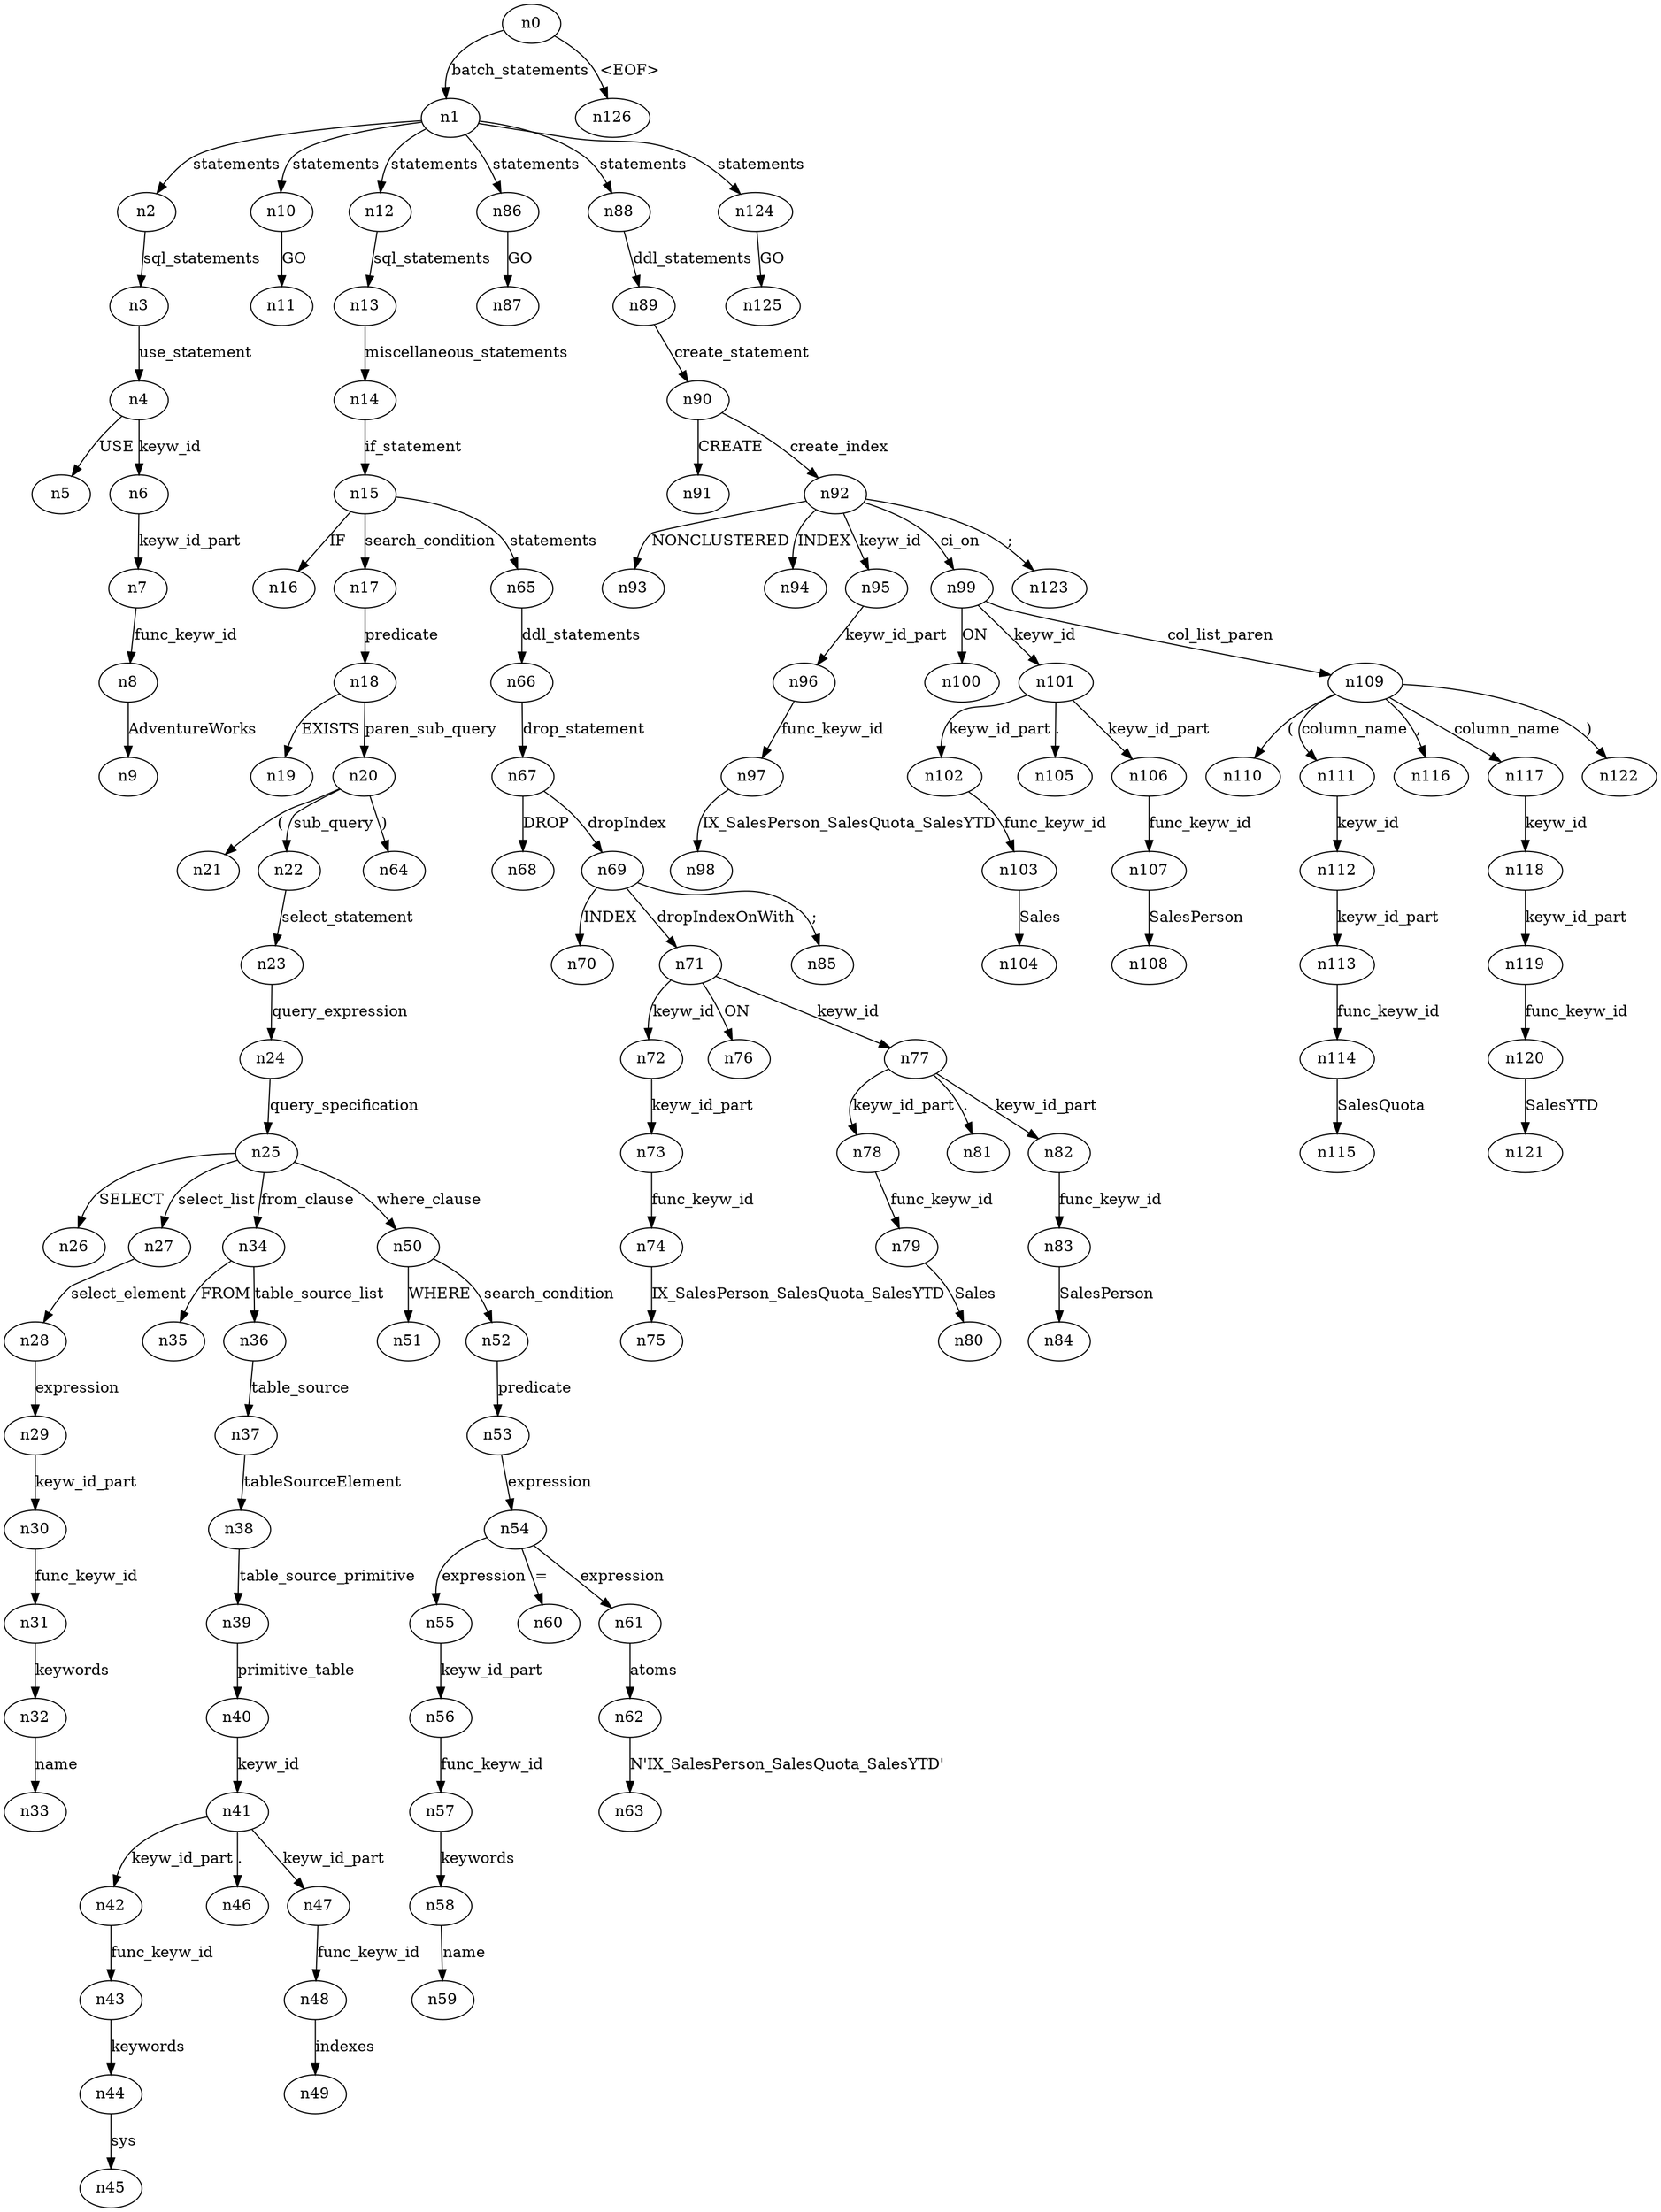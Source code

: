 digraph ParseTree {
  n0 -> n1 [label="batch_statements"];
  n1 -> n2 [label="statements"];
  n2 -> n3 [label="sql_statements"];
  n3 -> n4 [label="use_statement"];
  n4 -> n5 [label="USE"];
  n4 -> n6 [label="keyw_id"];
  n6 -> n7 [label="keyw_id_part"];
  n7 -> n8 [label="func_keyw_id"];
  n8 -> n9 [label="AdventureWorks"];
  n1 -> n10 [label="statements"];
  n10 -> n11 [label="GO"];
  n1 -> n12 [label="statements"];
  n12 -> n13 [label="sql_statements"];
  n13 -> n14 [label="miscellaneous_statements"];
  n14 -> n15 [label="if_statement"];
  n15 -> n16 [label="IF"];
  n15 -> n17 [label="search_condition"];
  n17 -> n18 [label="predicate"];
  n18 -> n19 [label="EXISTS"];
  n18 -> n20 [label="paren_sub_query"];
  n20 -> n21 [label="("];
  n20 -> n22 [label="sub_query"];
  n22 -> n23 [label="select_statement"];
  n23 -> n24 [label="query_expression"];
  n24 -> n25 [label="query_specification"];
  n25 -> n26 [label="SELECT"];
  n25 -> n27 [label="select_list"];
  n27 -> n28 [label="select_element"];
  n28 -> n29 [label="expression"];
  n29 -> n30 [label="keyw_id_part"];
  n30 -> n31 [label="func_keyw_id"];
  n31 -> n32 [label="keywords"];
  n32 -> n33 [label="name"];
  n25 -> n34 [label="from_clause"];
  n34 -> n35 [label="FROM"];
  n34 -> n36 [label="table_source_list"];
  n36 -> n37 [label="table_source"];
  n37 -> n38 [label="tableSourceElement"];
  n38 -> n39 [label="table_source_primitive"];
  n39 -> n40 [label="primitive_table"];
  n40 -> n41 [label="keyw_id"];
  n41 -> n42 [label="keyw_id_part"];
  n42 -> n43 [label="func_keyw_id"];
  n43 -> n44 [label="keywords"];
  n44 -> n45 [label="sys"];
  n41 -> n46 [label="."];
  n41 -> n47 [label="keyw_id_part"];
  n47 -> n48 [label="func_keyw_id"];
  n48 -> n49 [label="indexes"];
  n25 -> n50 [label="where_clause"];
  n50 -> n51 [label="WHERE"];
  n50 -> n52 [label="search_condition"];
  n52 -> n53 [label="predicate"];
  n53 -> n54 [label="expression"];
  n54 -> n55 [label="expression"];
  n55 -> n56 [label="keyw_id_part"];
  n56 -> n57 [label="func_keyw_id"];
  n57 -> n58 [label="keywords"];
  n58 -> n59 [label="name"];
  n54 -> n60 [label="="];
  n54 -> n61 [label="expression"];
  n61 -> n62 [label="atoms"];
  n62 -> n63 [label="N'IX_SalesPerson_SalesQuota_SalesYTD'"];
  n20 -> n64 [label=")"];
  n15 -> n65 [label="statements"];
  n65 -> n66 [label="ddl_statements"];
  n66 -> n67 [label="drop_statement"];
  n67 -> n68 [label="DROP"];
  n67 -> n69 [label="dropIndex"];
  n69 -> n70 [label="INDEX"];
  n69 -> n71 [label="dropIndexOnWith"];
  n71 -> n72 [label="keyw_id"];
  n72 -> n73 [label="keyw_id_part"];
  n73 -> n74 [label="func_keyw_id"];
  n74 -> n75 [label="IX_SalesPerson_SalesQuota_SalesYTD"];
  n71 -> n76 [label="ON"];
  n71 -> n77 [label="keyw_id"];
  n77 -> n78 [label="keyw_id_part"];
  n78 -> n79 [label="func_keyw_id"];
  n79 -> n80 [label="Sales"];
  n77 -> n81 [label="."];
  n77 -> n82 [label="keyw_id_part"];
  n82 -> n83 [label="func_keyw_id"];
  n83 -> n84 [label="SalesPerson"];
  n69 -> n85 [label=";"];
  n1 -> n86 [label="statements"];
  n86 -> n87 [label="GO"];
  n1 -> n88 [label="statements"];
  n88 -> n89 [label="ddl_statements"];
  n89 -> n90 [label="create_statement"];
  n90 -> n91 [label="CREATE"];
  n90 -> n92 [label="create_index"];
  n92 -> n93 [label="NONCLUSTERED"];
  n92 -> n94 [label="INDEX"];
  n92 -> n95 [label="keyw_id"];
  n95 -> n96 [label="keyw_id_part"];
  n96 -> n97 [label="func_keyw_id"];
  n97 -> n98 [label="IX_SalesPerson_SalesQuota_SalesYTD"];
  n92 -> n99 [label="ci_on"];
  n99 -> n100 [label="ON"];
  n99 -> n101 [label="keyw_id"];
  n101 -> n102 [label="keyw_id_part"];
  n102 -> n103 [label="func_keyw_id"];
  n103 -> n104 [label="Sales"];
  n101 -> n105 [label="."];
  n101 -> n106 [label="keyw_id_part"];
  n106 -> n107 [label="func_keyw_id"];
  n107 -> n108 [label="SalesPerson"];
  n99 -> n109 [label="col_list_paren"];
  n109 -> n110 [label="("];
  n109 -> n111 [label="column_name"];
  n111 -> n112 [label="keyw_id"];
  n112 -> n113 [label="keyw_id_part"];
  n113 -> n114 [label="func_keyw_id"];
  n114 -> n115 [label="SalesQuota"];
  n109 -> n116 [label=","];
  n109 -> n117 [label="column_name"];
  n117 -> n118 [label="keyw_id"];
  n118 -> n119 [label="keyw_id_part"];
  n119 -> n120 [label="func_keyw_id"];
  n120 -> n121 [label="SalesYTD"];
  n109 -> n122 [label=")"];
  n92 -> n123 [label=";"];
  n1 -> n124 [label="statements"];
  n124 -> n125 [label="GO"];
  n0 -> n126 [label="<EOF>"];
}